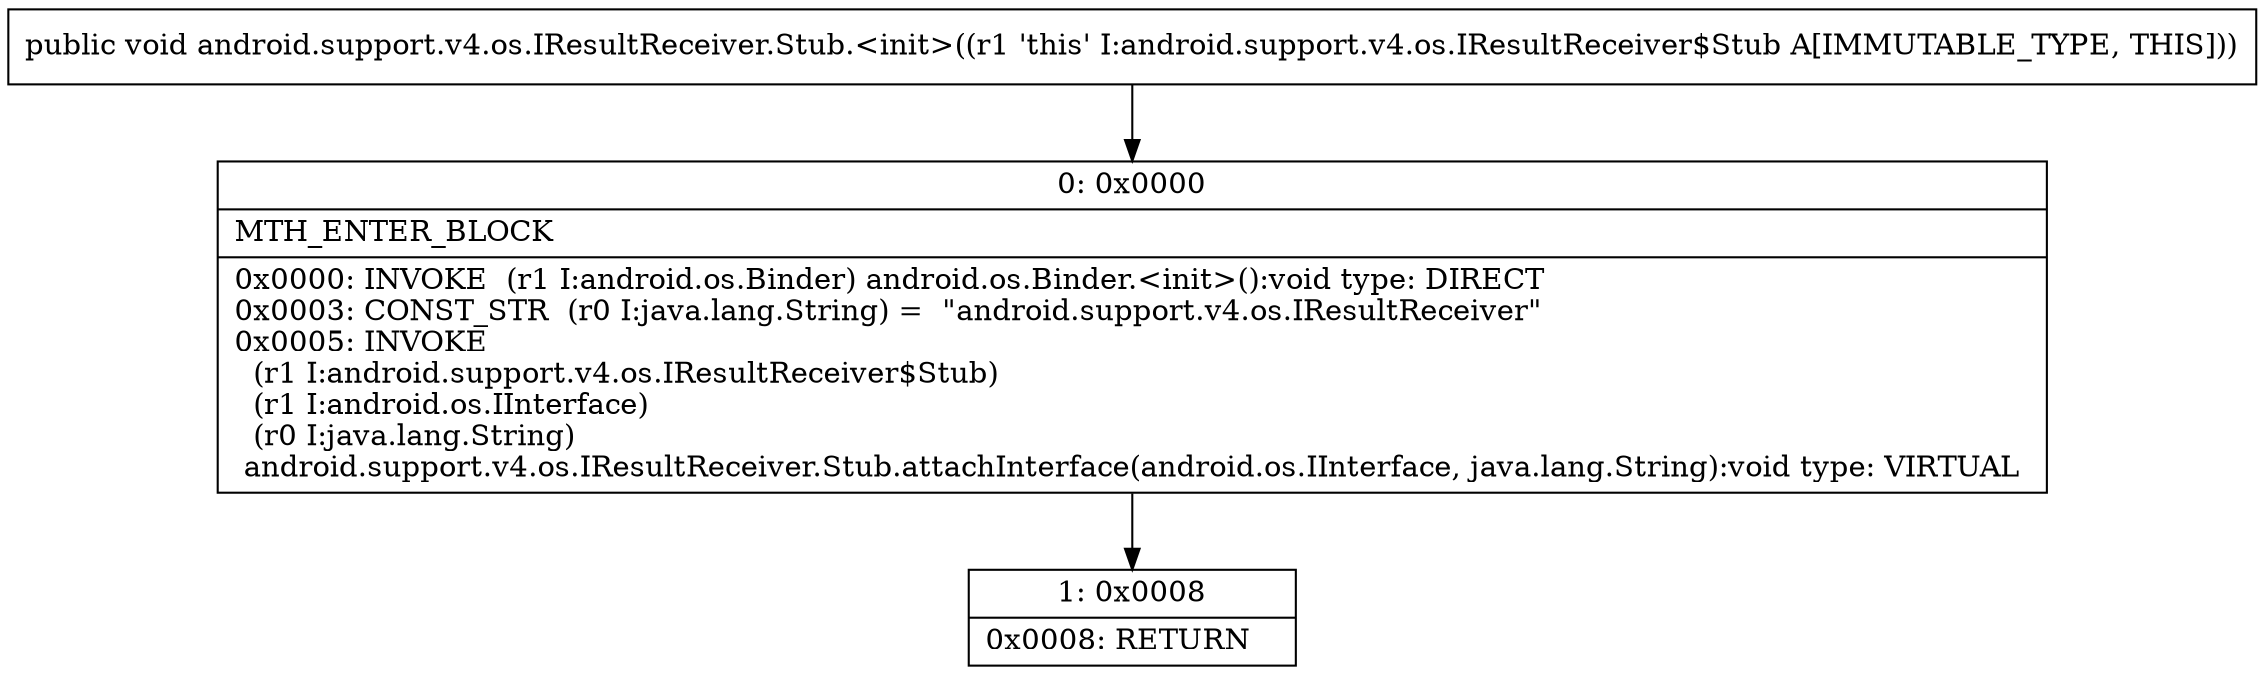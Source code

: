 digraph "CFG forandroid.support.v4.os.IResultReceiver.Stub.\<init\>()V" {
Node_0 [shape=record,label="{0\:\ 0x0000|MTH_ENTER_BLOCK\l|0x0000: INVOKE  (r1 I:android.os.Binder) android.os.Binder.\<init\>():void type: DIRECT \l0x0003: CONST_STR  (r0 I:java.lang.String) =  \"android.support.v4.os.IResultReceiver\" \l0x0005: INVOKE  \l  (r1 I:android.support.v4.os.IResultReceiver$Stub)\l  (r1 I:android.os.IInterface)\l  (r0 I:java.lang.String)\l android.support.v4.os.IResultReceiver.Stub.attachInterface(android.os.IInterface, java.lang.String):void type: VIRTUAL \l}"];
Node_1 [shape=record,label="{1\:\ 0x0008|0x0008: RETURN   \l}"];
MethodNode[shape=record,label="{public void android.support.v4.os.IResultReceiver.Stub.\<init\>((r1 'this' I:android.support.v4.os.IResultReceiver$Stub A[IMMUTABLE_TYPE, THIS])) }"];
MethodNode -> Node_0;
Node_0 -> Node_1;
}

